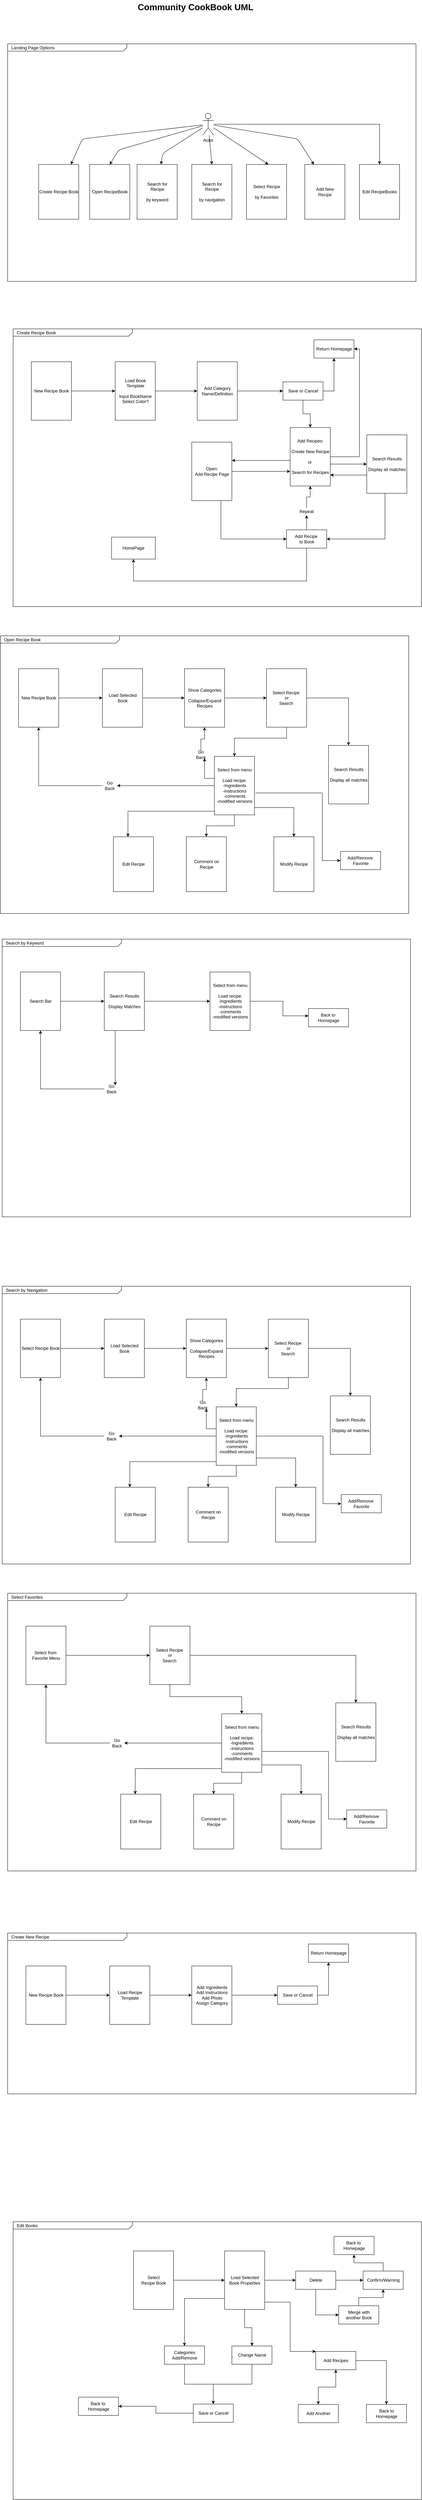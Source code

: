 <mxfile version="13.9.2" type="device"><diagram name="Page-1" id="929967ad-93f9-6ef4-fab6-5d389245f69c"><mxGraphModel dx="1829" dy="953" grid="1" gridSize="10" guides="1" tooltips="1" connect="1" arrows="1" fold="1" page="1" pageScale="1.5" pageWidth="827" pageHeight="1169" background="none" math="0" shadow="0"><root><mxCell id="0" style=";html=1;"/><mxCell id="1" style=";html=1;" parent="0"/><mxCell id="1672d66443f91eb5-1" value="&lt;p style=&quot;margin: 0px ; margin-top: 4px ; margin-left: 10px ; text-align: left&quot;&gt;Landing Page Options&lt;/p&gt;" style="html=1;strokeWidth=1;shape=mxgraph.sysml.package;html=1;overflow=fill;whiteSpace=wrap;fillColor=none;gradientColor=none;fontSize=12;align=center;labelX=327.64;" parent="1" vertex="1"><mxGeometry x="75" y="170" width="1120" height="650" as="geometry"/></mxCell><mxCell id="1672d66443f91eb5-23" value="Community CookBook UML" style="text;strokeColor=none;fillColor=none;html=1;fontSize=24;fontStyle=1;verticalAlign=middle;align=center;" parent="1" vertex="1"><mxGeometry x="120" y="50" width="940" height="40" as="geometry"/></mxCell><mxCell id="kFkR9YeR2Rt8q0HgCzHE-1" value="Create Recipe Book" style="html=1;" parent="1" vertex="1"><mxGeometry x="160" y="500" width="110" height="150" as="geometry"/></mxCell><mxCell id="kFkR9YeR2Rt8q0HgCzHE-46" style="edgeStyle=orthogonalEdgeStyle;rounded=0;orthogonalLoop=1;jettySize=auto;html=1;" parent="1" source="kFkR9YeR2Rt8q0HgCzHE-2" target="kFkR9YeR2Rt8q0HgCzHE-43" edge="1"><mxGeometry relative="1" as="geometry"/></mxCell><mxCell id="kFkR9YeR2Rt8q0HgCzHE-2" value="Actor" style="shape=umlActor;verticalLabelPosition=bottom;verticalAlign=top;html=1;" parent="1" vertex="1"><mxGeometry x="610" y="360" width="30" height="60" as="geometry"/></mxCell><mxCell id="kFkR9YeR2Rt8q0HgCzHE-3" value="Search for&lt;br&gt;Recipe&lt;br&gt;&lt;br&gt;by keyword" style="html=1;" parent="1" vertex="1"><mxGeometry x="430" y="500" width="110" height="150" as="geometry"/></mxCell><mxCell id="kFkR9YeR2Rt8q0HgCzHE-4" value="Search for&lt;br&gt;Recipe&lt;br&gt;&lt;br&gt;by navigation" style="html=1;" parent="1" vertex="1"><mxGeometry x="580" y="500" width="110" height="150" as="geometry"/></mxCell><mxCell id="kFkR9YeR2Rt8q0HgCzHE-5" value="Add New&lt;br&gt;Recipe" style="html=1;" parent="1" vertex="1"><mxGeometry x="890" y="500" width="110" height="150" as="geometry"/></mxCell><mxCell id="kFkR9YeR2Rt8q0HgCzHE-6" value="Select Recipe&lt;br&gt;&lt;br&gt;by Favorites" style="html=1;" parent="1" vertex="1"><mxGeometry x="730" y="500" width="110" height="150" as="geometry"/></mxCell><mxCell id="kFkR9YeR2Rt8q0HgCzHE-7" value="" style="endArrow=classic;html=1;" parent="1" source="kFkR9YeR2Rt8q0HgCzHE-2" target="kFkR9YeR2Rt8q0HgCzHE-1" edge="1"><mxGeometry width="50" height="50" relative="1" as="geometry"><mxPoint x="490" y="350" as="sourcePoint"/><mxPoint x="540" y="300" as="targetPoint"/><Array as="points"><mxPoint x="280" y="430"/></Array></mxGeometry></mxCell><mxCell id="kFkR9YeR2Rt8q0HgCzHE-9" value="" style="endArrow=classic;html=1;" parent="1" source="kFkR9YeR2Rt8q0HgCzHE-2" target="kFkR9YeR2Rt8q0HgCzHE-3" edge="1"><mxGeometry width="50" height="50" relative="1" as="geometry"><mxPoint x="767.5" y="380" as="sourcePoint"/><mxPoint x="482.5" y="490" as="targetPoint"/><Array as="points"><mxPoint x="500" y="470"/></Array></mxGeometry></mxCell><mxCell id="kFkR9YeR2Rt8q0HgCzHE-11" value="" style="endArrow=classic;html=1;entryX=0.5;entryY=0;entryDx=0;entryDy=0;" parent="1" source="kFkR9YeR2Rt8q0HgCzHE-2" target="kFkR9YeR2Rt8q0HgCzHE-4" edge="1"><mxGeometry width="50" height="50" relative="1" as="geometry"><mxPoint x="540" y="490" as="sourcePoint"/><mxPoint x="590" y="440" as="targetPoint"/></mxGeometry></mxCell><mxCell id="kFkR9YeR2Rt8q0HgCzHE-12" value="" style="endArrow=classic;html=1;entryX=0.227;entryY=0.001;entryDx=0;entryDy=0;entryPerimeter=0;" parent="1" source="kFkR9YeR2Rt8q0HgCzHE-2" target="kFkR9YeR2Rt8q0HgCzHE-5" edge="1"><mxGeometry width="50" height="50" relative="1" as="geometry"><mxPoint x="610" y="380" as="sourcePoint"/><mxPoint x="775" y="380" as="targetPoint"/><Array as="points"><mxPoint x="870" y="430"/></Array></mxGeometry></mxCell><mxCell id="kFkR9YeR2Rt8q0HgCzHE-13" value="" style="endArrow=classic;html=1;entryX=0.545;entryY=0;entryDx=0;entryDy=0;entryPerimeter=0;" parent="1" source="kFkR9YeR2Rt8q0HgCzHE-2" target="kFkR9YeR2Rt8q0HgCzHE-6" edge="1"><mxGeometry width="50" height="50" relative="1" as="geometry"><mxPoint x="540" y="490" as="sourcePoint"/><mxPoint x="590" y="440" as="targetPoint"/></mxGeometry></mxCell><mxCell id="kFkR9YeR2Rt8q0HgCzHE-14" value="&lt;p style=&quot;margin: 0px ; margin-top: 4px ; margin-left: 10px ; text-align: left&quot;&gt;Open Recipe Book&lt;/p&gt;" style="html=1;strokeWidth=1;shape=mxgraph.sysml.package;html=1;overflow=fill;whiteSpace=wrap;fillColor=none;gradientColor=none;fontSize=12;align=center;labelX=327.64;" parent="1" vertex="1"><mxGeometry x="55" y="1790" width="1120" height="760" as="geometry"/></mxCell><mxCell id="kFkR9YeR2Rt8q0HgCzHE-28" style="edgeStyle=orthogonalEdgeStyle;rounded=0;orthogonalLoop=1;jettySize=auto;html=1;" parent="1" source="kFkR9YeR2Rt8q0HgCzHE-19" target="kFkR9YeR2Rt8q0HgCzHE-24" edge="1"><mxGeometry relative="1" as="geometry"/></mxCell><mxCell id="kFkR9YeR2Rt8q0HgCzHE-19" value="New Recipe Book" style="html=1;" parent="1" vertex="1"><mxGeometry x="105" y="1880" width="110" height="160" as="geometry"/></mxCell><mxCell id="kFkR9YeR2Rt8q0HgCzHE-20" value="Open RecipeBook" style="html=1;" parent="1" vertex="1"><mxGeometry x="300" y="500" width="110" height="150" as="geometry"/></mxCell><mxCell id="kFkR9YeR2Rt8q0HgCzHE-21" value="" style="endArrow=classic;html=1;entryX=0.5;entryY=0;entryDx=0;entryDy=0;" parent="1" source="kFkR9YeR2Rt8q0HgCzHE-2" target="kFkR9YeR2Rt8q0HgCzHE-20" edge="1"><mxGeometry width="50" height="50" relative="1" as="geometry"><mxPoint x="840" y="570" as="sourcePoint"/><mxPoint x="890" y="520" as="targetPoint"/><Array as="points"><mxPoint x="380" y="460"/></Array></mxGeometry></mxCell><mxCell id="kFkR9YeR2Rt8q0HgCzHE-34" style="edgeStyle=orthogonalEdgeStyle;rounded=0;orthogonalLoop=1;jettySize=auto;html=1;" parent="1" source="kFkR9YeR2Rt8q0HgCzHE-22" target="kFkR9YeR2Rt8q0HgCzHE-26" edge="1"><mxGeometry relative="1" as="geometry"/></mxCell><mxCell id="kFkR9YeR2Rt8q0HgCzHE-35" style="edgeStyle=orthogonalEdgeStyle;rounded=0;orthogonalLoop=1;jettySize=auto;html=1;" parent="1" source="kFkR9YeR2Rt8q0HgCzHE-22" target="kFkR9YeR2Rt8q0HgCzHE-25" edge="1"><mxGeometry relative="1" as="geometry"><Array as="points"><mxPoint x="840" y="2070"/><mxPoint x="697" y="2070"/></Array></mxGeometry></mxCell><mxCell id="kFkR9YeR2Rt8q0HgCzHE-22" value="Select Recipe&amp;nbsp;&lt;br&gt;or&lt;br&gt;Search&amp;nbsp;" style="html=1;" parent="1" vertex="1"><mxGeometry x="785" y="1880" width="110" height="160" as="geometry"/></mxCell><mxCell id="kFkR9YeR2Rt8q0HgCzHE-30" style="edgeStyle=orthogonalEdgeStyle;rounded=0;orthogonalLoop=1;jettySize=auto;html=1;" parent="1" source="kFkR9YeR2Rt8q0HgCzHE-23" target="kFkR9YeR2Rt8q0HgCzHE-22" edge="1"><mxGeometry relative="1" as="geometry"/></mxCell><mxCell id="kFkR9YeR2Rt8q0HgCzHE-23" value="Show Categories&lt;br&gt;&lt;br&gt;Collapse/Expand&lt;br&gt;Recipes" style="html=1;" parent="1" vertex="1"><mxGeometry x="560" y="1880" width="110" height="160" as="geometry"/></mxCell><mxCell id="kFkR9YeR2Rt8q0HgCzHE-29" style="edgeStyle=orthogonalEdgeStyle;rounded=0;orthogonalLoop=1;jettySize=auto;html=1;" parent="1" source="kFkR9YeR2Rt8q0HgCzHE-24" target="kFkR9YeR2Rt8q0HgCzHE-23" edge="1"><mxGeometry relative="1" as="geometry"/></mxCell><mxCell id="kFkR9YeR2Rt8q0HgCzHE-24" value="Load Selected&lt;br&gt;Book" style="html=1;" parent="1" vertex="1"><mxGeometry x="335" y="1880" width="110" height="160" as="geometry"/></mxCell><mxCell id="kFkR9YeR2Rt8q0HgCzHE-36" style="edgeStyle=orthogonalEdgeStyle;rounded=0;orthogonalLoop=1;jettySize=auto;html=1;" parent="1" source="kFkR9YeR2Rt8q0HgCzHE-40" target="kFkR9YeR2Rt8q0HgCzHE-19" edge="1"><mxGeometry relative="1" as="geometry"/></mxCell><mxCell id="kFkR9YeR2Rt8q0HgCzHE-38" style="edgeStyle=orthogonalEdgeStyle;rounded=0;orthogonalLoop=1;jettySize=auto;html=1;" parent="1" source="kFkR9YeR2Rt8q0HgCzHE-39" target="kFkR9YeR2Rt8q0HgCzHE-23" edge="1"><mxGeometry relative="1" as="geometry"><Array as="points"/></mxGeometry></mxCell><mxCell id="kFkR9YeR2Rt8q0HgCzHE-49" style="edgeStyle=orthogonalEdgeStyle;rounded=0;orthogonalLoop=1;jettySize=auto;html=1;" parent="1" source="kFkR9YeR2Rt8q0HgCzHE-25" target="kFkR9YeR2Rt8q0HgCzHE-47" edge="1"><mxGeometry relative="1" as="geometry"><Array as="points"><mxPoint x="405" y="2270"/></Array></mxGeometry></mxCell><mxCell id="kFkR9YeR2Rt8q0HgCzHE-50" style="edgeStyle=orthogonalEdgeStyle;rounded=0;orthogonalLoop=1;jettySize=auto;html=1;" parent="1" source="kFkR9YeR2Rt8q0HgCzHE-25" target="kFkR9YeR2Rt8q0HgCzHE-48" edge="1"><mxGeometry relative="1" as="geometry"><Array as="points"><mxPoint x="860" y="2260"/></Array></mxGeometry></mxCell><mxCell id="kFkR9YeR2Rt8q0HgCzHE-52" style="edgeStyle=orthogonalEdgeStyle;rounded=0;orthogonalLoop=1;jettySize=auto;html=1;" parent="1" source="kFkR9YeR2Rt8q0HgCzHE-25" target="kFkR9YeR2Rt8q0HgCzHE-51" edge="1"><mxGeometry relative="1" as="geometry"/></mxCell><mxCell id="kFkR9YeR2Rt8q0HgCzHE-25" value="Select from menu&lt;br&gt;&lt;br&gt;Load recipe:&lt;br&gt;-Ingredients&lt;br&gt;-instructions&lt;br&gt;-comments&lt;br&gt;-modified versions" style="html=1;" parent="1" vertex="1"><mxGeometry x="642" y="2120" width="110" height="160" as="geometry"/></mxCell><mxCell id="kFkR9YeR2Rt8q0HgCzHE-26" value="Search Results&lt;br&gt;&lt;br&gt;Display all matches" style="html=1;" parent="1" vertex="1"><mxGeometry x="955" y="2090" width="110" height="160" as="geometry"/></mxCell><mxCell id="kFkR9YeR2Rt8q0HgCzHE-40" value="Go Back" style="text;html=1;strokeColor=none;fillColor=none;align=center;verticalAlign=middle;whiteSpace=wrap;rounded=0;" parent="1" vertex="1"><mxGeometry x="335" y="2190" width="40" height="20" as="geometry"/></mxCell><mxCell id="kFkR9YeR2Rt8q0HgCzHE-41" style="edgeStyle=orthogonalEdgeStyle;rounded=0;orthogonalLoop=1;jettySize=auto;html=1;" parent="1" source="kFkR9YeR2Rt8q0HgCzHE-25" target="kFkR9YeR2Rt8q0HgCzHE-40" edge="1"><mxGeometry relative="1" as="geometry"><mxPoint x="642" y="2200" as="sourcePoint"/><mxPoint x="160" y="2040" as="targetPoint"/></mxGeometry></mxCell><mxCell id="kFkR9YeR2Rt8q0HgCzHE-39" value="Go Back" style="text;html=1;strokeColor=none;fillColor=none;align=center;verticalAlign=middle;whiteSpace=wrap;rounded=0;" parent="1" vertex="1"><mxGeometry x="585" y="2105" width="40" height="20" as="geometry"/></mxCell><mxCell id="kFkR9YeR2Rt8q0HgCzHE-42" style="edgeStyle=orthogonalEdgeStyle;rounded=0;orthogonalLoop=1;jettySize=auto;html=1;" parent="1" source="kFkR9YeR2Rt8q0HgCzHE-25" target="kFkR9YeR2Rt8q0HgCzHE-39" edge="1"><mxGeometry relative="1" as="geometry"><mxPoint x="645" y="2178.846" as="sourcePoint"/><mxPoint x="615" y="2040" as="targetPoint"/><Array as="points"><mxPoint x="645" y="2180"/><mxPoint x="615" y="2180"/></Array></mxGeometry></mxCell><mxCell id="kFkR9YeR2Rt8q0HgCzHE-43" value="Edit RecipeBooks" style="html=1;" parent="1" vertex="1"><mxGeometry x="1040" y="500" width="110" height="150" as="geometry"/></mxCell><mxCell id="kFkR9YeR2Rt8q0HgCzHE-47" value="Edit Recipe" style="html=1;" parent="1" vertex="1"><mxGeometry x="365" y="2340" width="110" height="150" as="geometry"/></mxCell><mxCell id="kFkR9YeR2Rt8q0HgCzHE-48" value="Modify Recipe" style="html=1;" parent="1" vertex="1"><mxGeometry x="805" y="2340" width="110" height="150" as="geometry"/></mxCell><mxCell id="kFkR9YeR2Rt8q0HgCzHE-51" value="Comment on&lt;br&gt;Recipe" style="html=1;" parent="1" vertex="1"><mxGeometry x="565" y="2340" width="110" height="150" as="geometry"/></mxCell><mxCell id="kFkR9YeR2Rt8q0HgCzHE-65" value="&lt;p style=&quot;margin: 0px ; margin-top: 4px ; margin-left: 10px ; text-align: left&quot;&gt;Search by Keyword&lt;/p&gt;" style="html=1;strokeWidth=1;shape=mxgraph.sysml.package;html=1;overflow=fill;whiteSpace=wrap;fillColor=none;gradientColor=none;fontSize=12;align=center;labelX=327.64;" parent="1" vertex="1"><mxGeometry x="60" y="2620" width="1120" height="760" as="geometry"/></mxCell><mxCell id="kFkR9YeR2Rt8q0HgCzHE-66" style="edgeStyle=orthogonalEdgeStyle;rounded=0;orthogonalLoop=1;jettySize=auto;html=1;" parent="1" source="kFkR9YeR2Rt8q0HgCzHE-67" target="kFkR9YeR2Rt8q0HgCzHE-74" edge="1"><mxGeometry relative="1" as="geometry"/></mxCell><mxCell id="kFkR9YeR2Rt8q0HgCzHE-67" value="Search Bar" style="html=1;" parent="1" vertex="1"><mxGeometry x="110" y="2710" width="110" height="160" as="geometry"/></mxCell><mxCell id="kFkR9YeR2Rt8q0HgCzHE-73" style="edgeStyle=orthogonalEdgeStyle;rounded=0;orthogonalLoop=1;jettySize=auto;html=1;" parent="1" source="kFkR9YeR2Rt8q0HgCzHE-74" target="kFkR9YeR2Rt8q0HgCzHE-80" edge="1"><mxGeometry relative="1" as="geometry"><mxPoint x="565" y="2790" as="targetPoint"/></mxGeometry></mxCell><mxCell id="kFkR9YeR2Rt8q0HgCzHE-74" value="Search Results&lt;br&gt;&lt;br&gt;Display Matches" style="html=1;" parent="1" vertex="1"><mxGeometry x="340" y="2710" width="110" height="160" as="geometry"/></mxCell><mxCell id="kFkR9YeR2Rt8q0HgCzHE-75" style="edgeStyle=orthogonalEdgeStyle;rounded=0;orthogonalLoop=1;jettySize=auto;html=1;" parent="1" source="kFkR9YeR2Rt8q0HgCzHE-82" target="kFkR9YeR2Rt8q0HgCzHE-67" edge="1"><mxGeometry relative="1" as="geometry"/></mxCell><mxCell id="kFkR9YeR2Rt8q0HgCzHE-80" value="Select from menu&lt;br&gt;&lt;br&gt;Load recipe:&lt;br&gt;-Ingredients&lt;br&gt;-instructions&lt;br&gt;-comments&lt;br&gt;-modified versions" style="html=1;" parent="1" vertex="1"><mxGeometry x="630" y="2710" width="110" height="160" as="geometry"/></mxCell><mxCell id="kFkR9YeR2Rt8q0HgCzHE-82" value="Go Back" style="text;html=1;strokeColor=none;fillColor=none;align=center;verticalAlign=middle;whiteSpace=wrap;rounded=0;" parent="1" vertex="1"><mxGeometry x="340" y="3020" width="40" height="20" as="geometry"/></mxCell><mxCell id="kFkR9YeR2Rt8q0HgCzHE-83" style="edgeStyle=orthogonalEdgeStyle;rounded=0;orthogonalLoop=1;jettySize=auto;html=1;" parent="1" source="kFkR9YeR2Rt8q0HgCzHE-74" target="kFkR9YeR2Rt8q0HgCzHE-82" edge="1"><mxGeometry relative="1" as="geometry"><mxPoint x="647" y="3030" as="sourcePoint"/><mxPoint x="165" y="2870" as="targetPoint"/><Array as="points"><mxPoint x="370" y="2940"/><mxPoint x="370" y="2940"/></Array></mxGeometry></mxCell><mxCell id="kFkR9YeR2Rt8q0HgCzHE-85" style="edgeStyle=orthogonalEdgeStyle;rounded=0;orthogonalLoop=1;jettySize=auto;html=1;" parent="1" source="kFkR9YeR2Rt8q0HgCzHE-80" edge="1"><mxGeometry relative="1" as="geometry"><mxPoint x="650" y="3008.846" as="sourcePoint"/><mxPoint x="900" y="2830" as="targetPoint"/><Array as="points"><mxPoint x="830" y="2790"/><mxPoint x="830" y="2830"/></Array></mxGeometry></mxCell><mxCell id="kFkR9YeR2Rt8q0HgCzHE-89" value="&lt;p style=&quot;margin: 0px ; margin-top: 4px ; margin-left: 10px ; text-align: left&quot;&gt;Search by Navigation&lt;/p&gt;" style="html=1;strokeWidth=1;shape=mxgraph.sysml.package;html=1;overflow=fill;whiteSpace=wrap;fillColor=none;gradientColor=none;fontSize=12;align=center;labelX=327.64;" parent="1" vertex="1"><mxGeometry x="60" y="3570" width="1120" height="760" as="geometry"/></mxCell><mxCell id="kFkR9YeR2Rt8q0HgCzHE-90" style="edgeStyle=orthogonalEdgeStyle;rounded=0;orthogonalLoop=1;jettySize=auto;html=1;" parent="1" source="kFkR9YeR2Rt8q0HgCzHE-91" target="kFkR9YeR2Rt8q0HgCzHE-98" edge="1"><mxGeometry relative="1" as="geometry"/></mxCell><mxCell id="kFkR9YeR2Rt8q0HgCzHE-91" value="Select Recipe Book" style="html=1;" parent="1" vertex="1"><mxGeometry x="110" y="3660" width="110" height="160" as="geometry"/></mxCell><mxCell id="kFkR9YeR2Rt8q0HgCzHE-92" style="edgeStyle=orthogonalEdgeStyle;rounded=0;orthogonalLoop=1;jettySize=auto;html=1;" parent="1" source="kFkR9YeR2Rt8q0HgCzHE-94" target="kFkR9YeR2Rt8q0HgCzHE-105" edge="1"><mxGeometry relative="1" as="geometry"/></mxCell><mxCell id="kFkR9YeR2Rt8q0HgCzHE-93" style="edgeStyle=orthogonalEdgeStyle;rounded=0;orthogonalLoop=1;jettySize=auto;html=1;" parent="1" source="kFkR9YeR2Rt8q0HgCzHE-94" target="kFkR9YeR2Rt8q0HgCzHE-104" edge="1"><mxGeometry relative="1" as="geometry"><Array as="points"><mxPoint x="845" y="3850"/><mxPoint x="702" y="3850"/></Array></mxGeometry></mxCell><mxCell id="kFkR9YeR2Rt8q0HgCzHE-94" value="Select Recipe&amp;nbsp;&lt;br&gt;or&lt;br&gt;Search&amp;nbsp;" style="html=1;" parent="1" vertex="1"><mxGeometry x="790" y="3660" width="110" height="160" as="geometry"/></mxCell><mxCell id="kFkR9YeR2Rt8q0HgCzHE-95" style="edgeStyle=orthogonalEdgeStyle;rounded=0;orthogonalLoop=1;jettySize=auto;html=1;" parent="1" source="kFkR9YeR2Rt8q0HgCzHE-96" target="kFkR9YeR2Rt8q0HgCzHE-94" edge="1"><mxGeometry relative="1" as="geometry"/></mxCell><mxCell id="kFkR9YeR2Rt8q0HgCzHE-96" value="Show Categories&lt;br&gt;&lt;br&gt;Collapse/Expand&lt;br&gt;Recipes" style="html=1;" parent="1" vertex="1"><mxGeometry x="565" y="3660" width="110" height="160" as="geometry"/></mxCell><mxCell id="kFkR9YeR2Rt8q0HgCzHE-97" style="edgeStyle=orthogonalEdgeStyle;rounded=0;orthogonalLoop=1;jettySize=auto;html=1;" parent="1" source="kFkR9YeR2Rt8q0HgCzHE-98" target="kFkR9YeR2Rt8q0HgCzHE-96" edge="1"><mxGeometry relative="1" as="geometry"/></mxCell><mxCell id="kFkR9YeR2Rt8q0HgCzHE-98" value="Load Selected&lt;br&gt;Book" style="html=1;" parent="1" vertex="1"><mxGeometry x="340" y="3660" width="110" height="160" as="geometry"/></mxCell><mxCell id="kFkR9YeR2Rt8q0HgCzHE-99" style="edgeStyle=orthogonalEdgeStyle;rounded=0;orthogonalLoop=1;jettySize=auto;html=1;" parent="1" source="kFkR9YeR2Rt8q0HgCzHE-106" target="kFkR9YeR2Rt8q0HgCzHE-91" edge="1"><mxGeometry relative="1" as="geometry"/></mxCell><mxCell id="kFkR9YeR2Rt8q0HgCzHE-100" style="edgeStyle=orthogonalEdgeStyle;rounded=0;orthogonalLoop=1;jettySize=auto;html=1;" parent="1" source="kFkR9YeR2Rt8q0HgCzHE-108" target="kFkR9YeR2Rt8q0HgCzHE-96" edge="1"><mxGeometry relative="1" as="geometry"><Array as="points"/></mxGeometry></mxCell><mxCell id="kFkR9YeR2Rt8q0HgCzHE-101" style="edgeStyle=orthogonalEdgeStyle;rounded=0;orthogonalLoop=1;jettySize=auto;html=1;" parent="1" source="kFkR9YeR2Rt8q0HgCzHE-104" target="kFkR9YeR2Rt8q0HgCzHE-110" edge="1"><mxGeometry relative="1" as="geometry"><Array as="points"><mxPoint x="410" y="4050"/></Array></mxGeometry></mxCell><mxCell id="kFkR9YeR2Rt8q0HgCzHE-102" style="edgeStyle=orthogonalEdgeStyle;rounded=0;orthogonalLoop=1;jettySize=auto;html=1;" parent="1" source="kFkR9YeR2Rt8q0HgCzHE-104" target="kFkR9YeR2Rt8q0HgCzHE-111" edge="1"><mxGeometry relative="1" as="geometry"><Array as="points"><mxPoint x="865" y="4040"/></Array></mxGeometry></mxCell><mxCell id="kFkR9YeR2Rt8q0HgCzHE-103" style="edgeStyle=orthogonalEdgeStyle;rounded=0;orthogonalLoop=1;jettySize=auto;html=1;" parent="1" source="kFkR9YeR2Rt8q0HgCzHE-104" target="kFkR9YeR2Rt8q0HgCzHE-112" edge="1"><mxGeometry relative="1" as="geometry"/></mxCell><mxCell id="kFkR9YeR2Rt8q0HgCzHE-104" value="Select from menu&lt;br&gt;&lt;br&gt;Load recipe:&lt;br&gt;-Ingredients&lt;br&gt;-instructions&lt;br&gt;-comments&lt;br&gt;-modified versions" style="html=1;" parent="1" vertex="1"><mxGeometry x="647" y="3900" width="110" height="160" as="geometry"/></mxCell><mxCell id="kFkR9YeR2Rt8q0HgCzHE-105" value="Search Results&lt;br&gt;&lt;br&gt;Display all matches" style="html=1;" parent="1" vertex="1"><mxGeometry x="960" y="3870" width="110" height="160" as="geometry"/></mxCell><mxCell id="kFkR9YeR2Rt8q0HgCzHE-106" value="Go Back" style="text;html=1;strokeColor=none;fillColor=none;align=center;verticalAlign=middle;whiteSpace=wrap;rounded=0;" parent="1" vertex="1"><mxGeometry x="340" y="3970" width="40" height="20" as="geometry"/></mxCell><mxCell id="kFkR9YeR2Rt8q0HgCzHE-107" style="edgeStyle=orthogonalEdgeStyle;rounded=0;orthogonalLoop=1;jettySize=auto;html=1;" parent="1" source="kFkR9YeR2Rt8q0HgCzHE-104" target="kFkR9YeR2Rt8q0HgCzHE-106" edge="1"><mxGeometry relative="1" as="geometry"><mxPoint x="647" y="3980" as="sourcePoint"/><mxPoint x="165" y="3820" as="targetPoint"/></mxGeometry></mxCell><mxCell id="kFkR9YeR2Rt8q0HgCzHE-108" value="Go Back" style="text;html=1;strokeColor=none;fillColor=none;align=center;verticalAlign=middle;whiteSpace=wrap;rounded=0;" parent="1" vertex="1"><mxGeometry x="590" y="3885" width="40" height="20" as="geometry"/></mxCell><mxCell id="kFkR9YeR2Rt8q0HgCzHE-109" style="edgeStyle=orthogonalEdgeStyle;rounded=0;orthogonalLoop=1;jettySize=auto;html=1;" parent="1" source="kFkR9YeR2Rt8q0HgCzHE-104" target="kFkR9YeR2Rt8q0HgCzHE-108" edge="1"><mxGeometry relative="1" as="geometry"><mxPoint x="650" y="3958.846" as="sourcePoint"/><mxPoint x="620" y="3820" as="targetPoint"/><Array as="points"><mxPoint x="650" y="3960"/><mxPoint x="620" y="3960"/></Array></mxGeometry></mxCell><mxCell id="kFkR9YeR2Rt8q0HgCzHE-110" value="Edit Recipe" style="html=1;" parent="1" vertex="1"><mxGeometry x="370" y="4120" width="110" height="150" as="geometry"/></mxCell><mxCell id="kFkR9YeR2Rt8q0HgCzHE-111" value="Modify Recipe" style="html=1;" parent="1" vertex="1"><mxGeometry x="810" y="4120" width="110" height="150" as="geometry"/></mxCell><mxCell id="kFkR9YeR2Rt8q0HgCzHE-112" value="Comment on&lt;br&gt;Recipe" style="html=1;" parent="1" vertex="1"><mxGeometry x="570" y="4120" width="110" height="150" as="geometry"/></mxCell><mxCell id="kFkR9YeR2Rt8q0HgCzHE-113" value="&lt;p style=&quot;margin: 0px ; margin-top: 4px ; margin-left: 10px ; text-align: left&quot;&gt;Select Favorites&lt;/p&gt;" style="html=1;strokeWidth=1;shape=mxgraph.sysml.package;html=1;overflow=fill;whiteSpace=wrap;fillColor=none;gradientColor=none;fontSize=12;align=center;labelX=327.64;" parent="1" vertex="1"><mxGeometry x="75" y="4410" width="1120" height="760" as="geometry"/></mxCell><mxCell id="kFkR9YeR2Rt8q0HgCzHE-114" style="edgeStyle=orthogonalEdgeStyle;rounded=0;orthogonalLoop=1;jettySize=auto;html=1;" parent="1" source="kFkR9YeR2Rt8q0HgCzHE-115" target="kFkR9YeR2Rt8q0HgCzHE-118" edge="1"><mxGeometry relative="1" as="geometry"><mxPoint x="355" y="4580" as="targetPoint"/></mxGeometry></mxCell><mxCell id="kFkR9YeR2Rt8q0HgCzHE-115" value="Select from&amp;nbsp;&lt;br&gt;Favorite Menu" style="html=1;" parent="1" vertex="1"><mxGeometry x="125" y="4500" width="110" height="160" as="geometry"/></mxCell><mxCell id="kFkR9YeR2Rt8q0HgCzHE-116" style="edgeStyle=orthogonalEdgeStyle;rounded=0;orthogonalLoop=1;jettySize=auto;html=1;" parent="1" source="kFkR9YeR2Rt8q0HgCzHE-118" target="kFkR9YeR2Rt8q0HgCzHE-129" edge="1"><mxGeometry relative="1" as="geometry"/></mxCell><mxCell id="kFkR9YeR2Rt8q0HgCzHE-117" style="edgeStyle=orthogonalEdgeStyle;rounded=0;orthogonalLoop=1;jettySize=auto;html=1;" parent="1" source="kFkR9YeR2Rt8q0HgCzHE-118" target="kFkR9YeR2Rt8q0HgCzHE-128" edge="1"><mxGeometry relative="1" as="geometry"><Array as="points"><mxPoint x="520" y="4693"/><mxPoint x="717" y="4693"/></Array></mxGeometry></mxCell><mxCell id="kFkR9YeR2Rt8q0HgCzHE-118" value="Select Recipe&amp;nbsp;&lt;br&gt;or&lt;br&gt;Search&amp;nbsp;" style="html=1;" parent="1" vertex="1"><mxGeometry x="465" y="4500" width="110" height="160" as="geometry"/></mxCell><mxCell id="kFkR9YeR2Rt8q0HgCzHE-123" style="edgeStyle=orthogonalEdgeStyle;rounded=0;orthogonalLoop=1;jettySize=auto;html=1;" parent="1" source="kFkR9YeR2Rt8q0HgCzHE-130" target="kFkR9YeR2Rt8q0HgCzHE-115" edge="1"><mxGeometry relative="1" as="geometry"/></mxCell><mxCell id="kFkR9YeR2Rt8q0HgCzHE-125" style="edgeStyle=orthogonalEdgeStyle;rounded=0;orthogonalLoop=1;jettySize=auto;html=1;" parent="1" source="kFkR9YeR2Rt8q0HgCzHE-128" target="kFkR9YeR2Rt8q0HgCzHE-134" edge="1"><mxGeometry relative="1" as="geometry"><Array as="points"><mxPoint x="425" y="4890"/></Array></mxGeometry></mxCell><mxCell id="kFkR9YeR2Rt8q0HgCzHE-126" style="edgeStyle=orthogonalEdgeStyle;rounded=0;orthogonalLoop=1;jettySize=auto;html=1;" parent="1" source="kFkR9YeR2Rt8q0HgCzHE-128" target="kFkR9YeR2Rt8q0HgCzHE-135" edge="1"><mxGeometry relative="1" as="geometry"><Array as="points"><mxPoint x="880" y="4880"/></Array></mxGeometry></mxCell><mxCell id="kFkR9YeR2Rt8q0HgCzHE-127" style="edgeStyle=orthogonalEdgeStyle;rounded=0;orthogonalLoop=1;jettySize=auto;html=1;" parent="1" source="kFkR9YeR2Rt8q0HgCzHE-128" target="kFkR9YeR2Rt8q0HgCzHE-136" edge="1"><mxGeometry relative="1" as="geometry"/></mxCell><mxCell id="kFkR9YeR2Rt8q0HgCzHE-233" style="edgeStyle=orthogonalEdgeStyle;rounded=0;orthogonalLoop=1;jettySize=auto;html=1;" parent="1" source="kFkR9YeR2Rt8q0HgCzHE-128" target="kFkR9YeR2Rt8q0HgCzHE-232" edge="1"><mxGeometry relative="1" as="geometry"><Array as="points"><mxPoint x="955" y="4843"/><mxPoint x="955" y="5028"/></Array></mxGeometry></mxCell><mxCell id="kFkR9YeR2Rt8q0HgCzHE-128" value="Select from menu&lt;br&gt;&lt;br&gt;Load recipe:&lt;br&gt;-Ingredients&lt;br&gt;-instructions&lt;br&gt;-comments&lt;br&gt;-modified versions" style="html=1;" parent="1" vertex="1"><mxGeometry x="662" y="4740" width="110" height="160" as="geometry"/></mxCell><mxCell id="kFkR9YeR2Rt8q0HgCzHE-129" value="Search Results&lt;br&gt;&lt;br&gt;Display all matches" style="html=1;" parent="1" vertex="1"><mxGeometry x="975" y="4710" width="110" height="160" as="geometry"/></mxCell><mxCell id="kFkR9YeR2Rt8q0HgCzHE-130" value="Go Back" style="text;html=1;strokeColor=none;fillColor=none;align=center;verticalAlign=middle;whiteSpace=wrap;rounded=0;" parent="1" vertex="1"><mxGeometry x="355" y="4810" width="40" height="20" as="geometry"/></mxCell><mxCell id="kFkR9YeR2Rt8q0HgCzHE-131" style="edgeStyle=orthogonalEdgeStyle;rounded=0;orthogonalLoop=1;jettySize=auto;html=1;exitX=0;exitY=0.5;exitDx=0;exitDy=0;" parent="1" source="kFkR9YeR2Rt8q0HgCzHE-128" target="kFkR9YeR2Rt8q0HgCzHE-130" edge="1"><mxGeometry relative="1" as="geometry"><mxPoint x="662" y="4820" as="sourcePoint"/><mxPoint x="180" y="4660" as="targetPoint"/><Array as="points"/></mxGeometry></mxCell><mxCell id="kFkR9YeR2Rt8q0HgCzHE-134" value="Edit Recipe" style="html=1;" parent="1" vertex="1"><mxGeometry x="385" y="4960" width="110" height="150" as="geometry"/></mxCell><mxCell id="kFkR9YeR2Rt8q0HgCzHE-135" value="Modify Recipe" style="html=1;" parent="1" vertex="1"><mxGeometry x="825" y="4960" width="110" height="150" as="geometry"/></mxCell><mxCell id="kFkR9YeR2Rt8q0HgCzHE-136" value="Comment on&lt;br&gt;Recipe" style="html=1;" parent="1" vertex="1"><mxGeometry x="585" y="4960" width="110" height="150" as="geometry"/></mxCell><mxCell id="kFkR9YeR2Rt8q0HgCzHE-137" value="&lt;p style=&quot;margin: 0px ; margin-top: 4px ; margin-left: 10px ; text-align: left&quot;&gt;Create Recipe Book&lt;/p&gt;" style="html=1;strokeWidth=1;shape=mxgraph.sysml.package;html=1;overflow=fill;whiteSpace=wrap;fillColor=none;gradientColor=none;fontSize=12;align=center;labelX=327.64;" parent="1" vertex="1"><mxGeometry x="90" y="950" width="1120" height="760" as="geometry"/></mxCell><mxCell id="kFkR9YeR2Rt8q0HgCzHE-138" style="edgeStyle=orthogonalEdgeStyle;rounded=0;orthogonalLoop=1;jettySize=auto;html=1;" parent="1" source="kFkR9YeR2Rt8q0HgCzHE-139" target="kFkR9YeR2Rt8q0HgCzHE-146" edge="1"><mxGeometry relative="1" as="geometry"/></mxCell><mxCell id="kFkR9YeR2Rt8q0HgCzHE-139" value="New Recipe Book" style="html=1;" parent="1" vertex="1"><mxGeometry x="140" y="1040" width="110" height="160" as="geometry"/></mxCell><mxCell id="kFkR9YeR2Rt8q0HgCzHE-140" style="edgeStyle=orthogonalEdgeStyle;rounded=0;orthogonalLoop=1;jettySize=auto;html=1;" parent="1" source="kFkR9YeR2Rt8q0HgCzHE-142" target="kFkR9YeR2Rt8q0HgCzHE-153" edge="1"><mxGeometry relative="1" as="geometry"><Array as="points"><mxPoint x="980" y="1320"/><mxPoint x="980" y="1320"/></Array></mxGeometry></mxCell><mxCell id="kFkR9YeR2Rt8q0HgCzHE-141" style="edgeStyle=orthogonalEdgeStyle;rounded=0;orthogonalLoop=1;jettySize=auto;html=1;" parent="1" source="kFkR9YeR2Rt8q0HgCzHE-142" target="kFkR9YeR2Rt8q0HgCzHE-152" edge="1"><mxGeometry relative="1" as="geometry"><Array as="points"><mxPoint x="830" y="1310"/><mxPoint x="830" y="1310"/></Array></mxGeometry></mxCell><mxCell id="kFkR9YeR2Rt8q0HgCzHE-177" style="edgeStyle=orthogonalEdgeStyle;rounded=0;orthogonalLoop=1;jettySize=auto;html=1;" parent="1" source="kFkR9YeR2Rt8q0HgCzHE-142" target="kFkR9YeR2Rt8q0HgCzHE-172" edge="1"><mxGeometry relative="1" as="geometry"><Array as="points"><mxPoint x="1040" y="1300"/><mxPoint x="1040" y="1005"/></Array></mxGeometry></mxCell><mxCell id="kFkR9YeR2Rt8q0HgCzHE-142" value="Add Recipes:&lt;br&gt;&lt;br&gt;Create New Recipe&lt;br&gt;&lt;br&gt;or&amp;nbsp;&lt;br&gt;&lt;br&gt;Search for Recipes" style="html=1;" parent="1" vertex="1"><mxGeometry x="850" y="1220" width="110" height="160" as="geometry"/></mxCell><mxCell id="kFkR9YeR2Rt8q0HgCzHE-143" style="edgeStyle=orthogonalEdgeStyle;rounded=0;orthogonalLoop=1;jettySize=auto;html=1;" parent="1" source="kFkR9YeR2Rt8q0HgCzHE-174" target="kFkR9YeR2Rt8q0HgCzHE-142" edge="1"><mxGeometry relative="1" as="geometry"><mxPoint x="837" y="1120" as="sourcePoint"/></mxGeometry></mxCell><mxCell id="kFkR9YeR2Rt8q0HgCzHE-144" value="Add Category&lt;br&gt;Name/Definition" style="html=1;" parent="1" vertex="1"><mxGeometry x="595" y="1040" width="110" height="160" as="geometry"/></mxCell><mxCell id="kFkR9YeR2Rt8q0HgCzHE-145" style="edgeStyle=orthogonalEdgeStyle;rounded=0;orthogonalLoop=1;jettySize=auto;html=1;" parent="1" source="kFkR9YeR2Rt8q0HgCzHE-146" target="kFkR9YeR2Rt8q0HgCzHE-144" edge="1"><mxGeometry relative="1" as="geometry"/></mxCell><mxCell id="kFkR9YeR2Rt8q0HgCzHE-146" value="Load Book&lt;br&gt;Template&lt;br&gt;&lt;br&gt;Input BookName&lt;br&gt;Select Color?" style="html=1;" parent="1" vertex="1"><mxGeometry x="370" y="1040" width="110" height="160" as="geometry"/></mxCell><mxCell id="kFkR9YeR2Rt8q0HgCzHE-164" style="edgeStyle=orthogonalEdgeStyle;rounded=0;orthogonalLoop=1;jettySize=auto;html=1;" parent="1" source="kFkR9YeR2Rt8q0HgCzHE-152" target="kFkR9YeR2Rt8q0HgCzHE-161" edge="1"><mxGeometry relative="1" as="geometry"><Array as="points"><mxPoint x="660" y="1525"/></Array></mxGeometry></mxCell><mxCell id="kFkR9YeR2Rt8q0HgCzHE-179" style="edgeStyle=orthogonalEdgeStyle;rounded=0;orthogonalLoop=1;jettySize=auto;html=1;entryX=0;entryY=0.75;entryDx=0;entryDy=0;" parent="1" source="kFkR9YeR2Rt8q0HgCzHE-152" target="kFkR9YeR2Rt8q0HgCzHE-142" edge="1"><mxGeometry relative="1" as="geometry"/></mxCell><mxCell id="kFkR9YeR2Rt8q0HgCzHE-152" value="Open:&lt;br&gt;Add Recipe Page" style="html=1;" parent="1" vertex="1"><mxGeometry x="580" y="1260" width="110" height="160" as="geometry"/></mxCell><mxCell id="kFkR9YeR2Rt8q0HgCzHE-165" style="edgeStyle=orthogonalEdgeStyle;rounded=0;orthogonalLoop=1;jettySize=auto;html=1;" parent="1" source="kFkR9YeR2Rt8q0HgCzHE-153" target="kFkR9YeR2Rt8q0HgCzHE-161" edge="1"><mxGeometry relative="1" as="geometry"><Array as="points"><mxPoint x="1110" y="1525"/></Array></mxGeometry></mxCell><mxCell id="kFkR9YeR2Rt8q0HgCzHE-180" style="edgeStyle=orthogonalEdgeStyle;rounded=0;orthogonalLoop=1;jettySize=auto;html=1;" parent="1" source="kFkR9YeR2Rt8q0HgCzHE-153" target="kFkR9YeR2Rt8q0HgCzHE-142" edge="1"><mxGeometry relative="1" as="geometry"><Array as="points"><mxPoint x="1030" y="1350"/><mxPoint x="1030" y="1350"/></Array></mxGeometry></mxCell><mxCell id="kFkR9YeR2Rt8q0HgCzHE-153" value="Search Results&lt;br&gt;&lt;br&gt;Display all matches" style="html=1;" parent="1" vertex="1"><mxGeometry x="1060" y="1240" width="110" height="160" as="geometry"/></mxCell><mxCell id="kFkR9YeR2Rt8q0HgCzHE-166" style="edgeStyle=orthogonalEdgeStyle;rounded=0;orthogonalLoop=1;jettySize=auto;html=1;" parent="1" source="kFkR9YeR2Rt8q0HgCzHE-167" target="kFkR9YeR2Rt8q0HgCzHE-142" edge="1"><mxGeometry relative="1" as="geometry"/></mxCell><mxCell id="kFkR9YeR2Rt8q0HgCzHE-183" style="edgeStyle=orthogonalEdgeStyle;rounded=0;orthogonalLoop=1;jettySize=auto;html=1;" parent="1" source="kFkR9YeR2Rt8q0HgCzHE-161" target="kFkR9YeR2Rt8q0HgCzHE-182" edge="1"><mxGeometry relative="1" as="geometry"><Array as="points"><mxPoint x="895" y="1640"/><mxPoint x="420" y="1640"/></Array></mxGeometry></mxCell><mxCell id="kFkR9YeR2Rt8q0HgCzHE-161" value="Add Recipe&amp;nbsp;&lt;br&gt;to Book" style="html=1;" parent="1" vertex="1"><mxGeometry x="840" y="1500" width="110" height="50" as="geometry"/></mxCell><mxCell id="kFkR9YeR2Rt8q0HgCzHE-162" style="edgeStyle=orthogonalEdgeStyle;rounded=0;orthogonalLoop=1;jettySize=auto;html=1;" parent="1" source="kFkR9YeR2Rt8q0HgCzHE-144" target="kFkR9YeR2Rt8q0HgCzHE-174" edge="1"><mxGeometry relative="1" as="geometry"><mxPoint x="705" y="1120" as="sourcePoint"/><mxPoint x="797" y="1120" as="targetPoint"/></mxGeometry></mxCell><mxCell id="kFkR9YeR2Rt8q0HgCzHE-167" value="Repeat" style="text;html=1;strokeColor=none;fillColor=none;align=center;verticalAlign=middle;whiteSpace=wrap;rounded=0;" parent="1" vertex="1"><mxGeometry x="875" y="1440" width="40" height="20" as="geometry"/></mxCell><mxCell id="kFkR9YeR2Rt8q0HgCzHE-168" style="edgeStyle=orthogonalEdgeStyle;rounded=0;orthogonalLoop=1;jettySize=auto;html=1;" parent="1" source="kFkR9YeR2Rt8q0HgCzHE-161" target="kFkR9YeR2Rt8q0HgCzHE-167" edge="1"><mxGeometry relative="1" as="geometry"><mxPoint x="895" y="1500" as="sourcePoint"/><mxPoint x="905" y="1380" as="targetPoint"/></mxGeometry></mxCell><mxCell id="kFkR9YeR2Rt8q0HgCzHE-172" value="Return Homepage" style="html=1;" parent="1" vertex="1"><mxGeometry x="915" y="980" width="110" height="50" as="geometry"/></mxCell><mxCell id="kFkR9YeR2Rt8q0HgCzHE-176" style="edgeStyle=orthogonalEdgeStyle;rounded=0;orthogonalLoop=1;jettySize=auto;html=1;" parent="1" source="kFkR9YeR2Rt8q0HgCzHE-174" target="kFkR9YeR2Rt8q0HgCzHE-172" edge="1"><mxGeometry relative="1" as="geometry"><Array as="points"><mxPoint x="970" y="1120"/></Array></mxGeometry></mxCell><mxCell id="kFkR9YeR2Rt8q0HgCzHE-174" value="Save or Cancel" style="html=1;" parent="1" vertex="1"><mxGeometry x="830" y="1095" width="110" height="50" as="geometry"/></mxCell><mxCell id="kFkR9YeR2Rt8q0HgCzHE-182" value="HomePage" style="rounded=0;whiteSpace=wrap;html=1;" parent="1" vertex="1"><mxGeometry x="360" y="1520" width="120" height="60" as="geometry"/></mxCell><mxCell id="kFkR9YeR2Rt8q0HgCzHE-208" value="&lt;p style=&quot;margin: 0px ; margin-top: 4px ; margin-left: 10px ; text-align: left&quot;&gt;Edit Books&lt;/p&gt;" style="html=1;strokeWidth=1;shape=mxgraph.sysml.package;html=1;overflow=fill;whiteSpace=wrap;fillColor=none;gradientColor=none;fontSize=12;align=center;labelX=327.64;" parent="1" vertex="1"><mxGeometry x="90" y="6130" width="1120" height="760" as="geometry"/></mxCell><mxCell id="kFkR9YeR2Rt8q0HgCzHE-209" style="edgeStyle=orthogonalEdgeStyle;rounded=0;orthogonalLoop=1;jettySize=auto;html=1;" parent="1" source="kFkR9YeR2Rt8q0HgCzHE-210" target="kFkR9YeR2Rt8q0HgCzHE-217" edge="1"><mxGeometry relative="1" as="geometry"/></mxCell><mxCell id="kFkR9YeR2Rt8q0HgCzHE-210" value="Select&lt;br&gt;Recipe Book" style="html=1;" parent="1" vertex="1"><mxGeometry x="420" y="6210" width="110" height="160" as="geometry"/></mxCell><mxCell id="kFkR9YeR2Rt8q0HgCzHE-244" style="edgeStyle=orthogonalEdgeStyle;rounded=0;orthogonalLoop=1;jettySize=auto;html=1;" parent="1" source="kFkR9YeR2Rt8q0HgCzHE-217" target="kFkR9YeR2Rt8q0HgCzHE-243" edge="1"><mxGeometry relative="1" as="geometry"/></mxCell><mxCell id="kFkR9YeR2Rt8q0HgCzHE-252" style="edgeStyle=orthogonalEdgeStyle;rounded=0;orthogonalLoop=1;jettySize=auto;html=1;" parent="1" source="kFkR9YeR2Rt8q0HgCzHE-217" target="kFkR9YeR2Rt8q0HgCzHE-241" edge="1"><mxGeometry relative="1" as="geometry"><Array as="points"><mxPoint x="560" y="6340"/></Array></mxGeometry></mxCell><mxCell id="kFkR9YeR2Rt8q0HgCzHE-253" style="edgeStyle=orthogonalEdgeStyle;rounded=0;orthogonalLoop=1;jettySize=auto;html=1;" parent="1" source="kFkR9YeR2Rt8q0HgCzHE-217" target="kFkR9YeR2Rt8q0HgCzHE-239" edge="1"><mxGeometry relative="1" as="geometry"/></mxCell><mxCell id="kFkR9YeR2Rt8q0HgCzHE-254" style="edgeStyle=orthogonalEdgeStyle;rounded=0;orthogonalLoop=1;jettySize=auto;html=1;" parent="1" source="kFkR9YeR2Rt8q0HgCzHE-217" target="kFkR9YeR2Rt8q0HgCzHE-240" edge="1"><mxGeometry relative="1" as="geometry"><Array as="points"><mxPoint x="850" y="6350"/><mxPoint x="850" y="6485"/></Array></mxGeometry></mxCell><mxCell id="kFkR9YeR2Rt8q0HgCzHE-217" value="Load Selected&lt;br&gt;Book Properties" style="html=1;" parent="1" vertex="1"><mxGeometry x="670" y="6210" width="110" height="160" as="geometry"/></mxCell><mxCell id="kFkR9YeR2Rt8q0HgCzHE-232" value="Add/Remove&amp;nbsp;&lt;br&gt;Favorite" style="html=1;" parent="1" vertex="1"><mxGeometry x="1005" y="5003" width="110" height="50" as="geometry"/></mxCell><mxCell id="kFkR9YeR2Rt8q0HgCzHE-235" style="edgeStyle=orthogonalEdgeStyle;rounded=0;orthogonalLoop=1;jettySize=auto;html=1;" parent="1" target="kFkR9YeR2Rt8q0HgCzHE-236" edge="1"><mxGeometry relative="1" as="geometry"><mxPoint x="757" y="3980" as="sourcePoint"/><Array as="points"><mxPoint x="940" y="3980"/><mxPoint x="940" y="4165"/></Array></mxGeometry></mxCell><mxCell id="kFkR9YeR2Rt8q0HgCzHE-236" value="Add/Remove&amp;nbsp;&lt;br&gt;Favorite" style="html=1;" parent="1" vertex="1"><mxGeometry x="990" y="4140" width="110" height="50" as="geometry"/></mxCell><mxCell id="kFkR9YeR2Rt8q0HgCzHE-237" style="edgeStyle=orthogonalEdgeStyle;rounded=0;orthogonalLoop=1;jettySize=auto;html=1;" parent="1" target="kFkR9YeR2Rt8q0HgCzHE-238" edge="1"><mxGeometry relative="1" as="geometry"><mxPoint x="755" y="2220" as="sourcePoint"/><Array as="points"><mxPoint x="938" y="2220"/><mxPoint x="938" y="2405"/></Array></mxGeometry></mxCell><mxCell id="kFkR9YeR2Rt8q0HgCzHE-238" value="Add/Remove&amp;nbsp;&lt;br&gt;Favorite" style="html=1;" parent="1" vertex="1"><mxGeometry x="988" y="2380" width="110" height="50" as="geometry"/></mxCell><mxCell id="kFkR9YeR2Rt8q0HgCzHE-261" style="edgeStyle=orthogonalEdgeStyle;rounded=0;orthogonalLoop=1;jettySize=auto;html=1;" parent="1" source="kFkR9YeR2Rt8q0HgCzHE-239" target="kFkR9YeR2Rt8q0HgCzHE-260" edge="1"><mxGeometry relative="1" as="geometry"/></mxCell><mxCell id="kFkR9YeR2Rt8q0HgCzHE-239" value="Change Name" style="html=1;" parent="1" vertex="1"><mxGeometry x="690" y="6470" width="110" height="50" as="geometry"/></mxCell><mxCell id="kFkR9YeR2Rt8q0HgCzHE-257" style="edgeStyle=orthogonalEdgeStyle;rounded=0;orthogonalLoop=1;jettySize=auto;html=1;" parent="1" source="kFkR9YeR2Rt8q0HgCzHE-240" target="kFkR9YeR2Rt8q0HgCzHE-255" edge="1"><mxGeometry relative="1" as="geometry"/></mxCell><mxCell id="kFkR9YeR2Rt8q0HgCzHE-259" style="edgeStyle=orthogonalEdgeStyle;rounded=0;orthogonalLoop=1;jettySize=auto;html=1;" parent="1" source="kFkR9YeR2Rt8q0HgCzHE-240" target="kFkR9YeR2Rt8q0HgCzHE-256" edge="1"><mxGeometry relative="1" as="geometry"/></mxCell><mxCell id="kFkR9YeR2Rt8q0HgCzHE-240" value="Add Recipes" style="html=1;" parent="1" vertex="1"><mxGeometry x="920" y="6485" width="110" height="50" as="geometry"/></mxCell><mxCell id="kFkR9YeR2Rt8q0HgCzHE-262" style="edgeStyle=orthogonalEdgeStyle;rounded=0;orthogonalLoop=1;jettySize=auto;html=1;" parent="1" source="kFkR9YeR2Rt8q0HgCzHE-241" target="kFkR9YeR2Rt8q0HgCzHE-260" edge="1"><mxGeometry relative="1" as="geometry"/></mxCell><mxCell id="kFkR9YeR2Rt8q0HgCzHE-241" value="Categories&lt;br&gt;Add/Remove" style="html=1;" parent="1" vertex="1"><mxGeometry x="505" y="6470" width="110" height="50" as="geometry"/></mxCell><mxCell id="kFkR9YeR2Rt8q0HgCzHE-246" style="edgeStyle=orthogonalEdgeStyle;rounded=0;orthogonalLoop=1;jettySize=auto;html=1;entryX=0;entryY=0.5;entryDx=0;entryDy=0;" parent="1" source="kFkR9YeR2Rt8q0HgCzHE-243" target="kFkR9YeR2Rt8q0HgCzHE-245" edge="1"><mxGeometry relative="1" as="geometry"/></mxCell><mxCell id="kFkR9YeR2Rt8q0HgCzHE-248" style="edgeStyle=orthogonalEdgeStyle;rounded=0;orthogonalLoop=1;jettySize=auto;html=1;" parent="1" source="kFkR9YeR2Rt8q0HgCzHE-243" target="kFkR9YeR2Rt8q0HgCzHE-247" edge="1"><mxGeometry relative="1" as="geometry"><Array as="points"><mxPoint x="920" y="6385"/></Array></mxGeometry></mxCell><mxCell id="kFkR9YeR2Rt8q0HgCzHE-243" value="Delete" style="html=1;" parent="1" vertex="1"><mxGeometry x="865" y="6265" width="110" height="50" as="geometry"/></mxCell><mxCell id="kFkR9YeR2Rt8q0HgCzHE-251" value="" style="edgeStyle=orthogonalEdgeStyle;rounded=0;orthogonalLoop=1;jettySize=auto;html=1;" parent="1" source="kFkR9YeR2Rt8q0HgCzHE-245" target="kFkR9YeR2Rt8q0HgCzHE-250" edge="1"><mxGeometry relative="1" as="geometry"/></mxCell><mxCell id="kFkR9YeR2Rt8q0HgCzHE-245" value="Confirm/Warning" style="html=1;" parent="1" vertex="1"><mxGeometry x="1050" y="6265" width="110" height="50" as="geometry"/></mxCell><mxCell id="kFkR9YeR2Rt8q0HgCzHE-249" style="edgeStyle=orthogonalEdgeStyle;rounded=0;orthogonalLoop=1;jettySize=auto;html=1;" parent="1" source="kFkR9YeR2Rt8q0HgCzHE-247" target="kFkR9YeR2Rt8q0HgCzHE-245" edge="1"><mxGeometry relative="1" as="geometry"/></mxCell><mxCell id="kFkR9YeR2Rt8q0HgCzHE-247" value="Merge with&lt;br&gt;another Book" style="html=1;" parent="1" vertex="1"><mxGeometry x="983" y="6360" width="110" height="50" as="geometry"/></mxCell><mxCell id="kFkR9YeR2Rt8q0HgCzHE-250" value="Back to&amp;nbsp;&lt;br&gt;Homepage" style="html=1;" parent="1" vertex="1"><mxGeometry x="970" y="6170" width="110" height="50" as="geometry"/></mxCell><mxCell id="kFkR9YeR2Rt8q0HgCzHE-258" style="edgeStyle=orthogonalEdgeStyle;rounded=0;orthogonalLoop=1;jettySize=auto;html=1;" parent="1" source="kFkR9YeR2Rt8q0HgCzHE-255" target="kFkR9YeR2Rt8q0HgCzHE-240" edge="1"><mxGeometry relative="1" as="geometry"/></mxCell><mxCell id="kFkR9YeR2Rt8q0HgCzHE-255" value="Add Another" style="html=1;" parent="1" vertex="1"><mxGeometry x="872" y="6630" width="110" height="50" as="geometry"/></mxCell><mxCell id="kFkR9YeR2Rt8q0HgCzHE-256" value="Back to&lt;br&gt;Homepage" style="html=1;" parent="1" vertex="1"><mxGeometry x="1059" y="6630" width="110" height="50" as="geometry"/></mxCell><mxCell id="kFkR9YeR2Rt8q0HgCzHE-264" style="edgeStyle=orthogonalEdgeStyle;rounded=0;orthogonalLoop=1;jettySize=auto;html=1;" parent="1" source="kFkR9YeR2Rt8q0HgCzHE-260" target="kFkR9YeR2Rt8q0HgCzHE-263" edge="1"><mxGeometry relative="1" as="geometry"/></mxCell><mxCell id="kFkR9YeR2Rt8q0HgCzHE-260" value="Save or Cancel" style="html=1;" parent="1" vertex="1"><mxGeometry x="584" y="6629" width="110" height="50" as="geometry"/></mxCell><mxCell id="kFkR9YeR2Rt8q0HgCzHE-263" value="Back to&amp;nbsp;&lt;br&gt;Homepage" style="html=1;" parent="1" vertex="1"><mxGeometry x="269" y="6610" width="110" height="50" as="geometry"/></mxCell><mxCell id="kFkR9YeR2Rt8q0HgCzHE-265" value="Back to&amp;nbsp;&lt;br&gt;Homepage" style="html=1;" parent="1" vertex="1"><mxGeometry x="900" y="2810" width="110" height="50" as="geometry"/></mxCell><mxCell id="YUN9RzlNMZ9nWWCLG5mX-28" value="&lt;p style=&quot;margin: 0px ; margin-top: 4px ; margin-left: 10px ; text-align: left&quot;&gt;Create New Recipe&lt;/p&gt;" style="html=1;strokeWidth=1;shape=mxgraph.sysml.package;html=1;overflow=fill;whiteSpace=wrap;fillColor=none;gradientColor=none;fontSize=12;align=center;labelX=327.64;" vertex="1" parent="1"><mxGeometry x="75" y="5340" width="1120" height="440" as="geometry"/></mxCell><mxCell id="YUN9RzlNMZ9nWWCLG5mX-29" style="edgeStyle=orthogonalEdgeStyle;rounded=0;orthogonalLoop=1;jettySize=auto;html=1;" edge="1" parent="1" source="YUN9RzlNMZ9nWWCLG5mX-30" target="YUN9RzlNMZ9nWWCLG5mX-38"><mxGeometry relative="1" as="geometry"/></mxCell><mxCell id="YUN9RzlNMZ9nWWCLG5mX-30" value="New Recipe Book" style="html=1;" vertex="1" parent="1"><mxGeometry x="125" y="5430" width="110" height="160" as="geometry"/></mxCell><mxCell id="YUN9RzlNMZ9nWWCLG5mX-36" value="Add Ingredients&lt;br&gt;Add Instructions&lt;br&gt;Add Photo&lt;br&gt;Assign Category" style="html=1;" vertex="1" parent="1"><mxGeometry x="580" y="5430" width="110" height="160" as="geometry"/></mxCell><mxCell id="YUN9RzlNMZ9nWWCLG5mX-37" style="edgeStyle=orthogonalEdgeStyle;rounded=0;orthogonalLoop=1;jettySize=auto;html=1;" edge="1" parent="1" source="YUN9RzlNMZ9nWWCLG5mX-38" target="YUN9RzlNMZ9nWWCLG5mX-36"><mxGeometry relative="1" as="geometry"/></mxCell><mxCell id="YUN9RzlNMZ9nWWCLG5mX-38" value="Load Recipe&lt;br&gt;Template" style="html=1;" vertex="1" parent="1"><mxGeometry x="355" y="5430" width="110" height="160" as="geometry"/></mxCell><mxCell id="YUN9RzlNMZ9nWWCLG5mX-48" style="edgeStyle=orthogonalEdgeStyle;rounded=0;orthogonalLoop=1;jettySize=auto;html=1;" edge="1" parent="1" source="YUN9RzlNMZ9nWWCLG5mX-36" target="YUN9RzlNMZ9nWWCLG5mX-53"><mxGeometry relative="1" as="geometry"><mxPoint x="690" y="5510" as="sourcePoint"/><mxPoint x="782" y="5510" as="targetPoint"/></mxGeometry></mxCell><mxCell id="YUN9RzlNMZ9nWWCLG5mX-51" value="Return Homepage" style="html=1;" vertex="1" parent="1"><mxGeometry x="900" y="5370" width="110" height="50" as="geometry"/></mxCell><mxCell id="YUN9RzlNMZ9nWWCLG5mX-52" style="edgeStyle=orthogonalEdgeStyle;rounded=0;orthogonalLoop=1;jettySize=auto;html=1;" edge="1" parent="1" source="YUN9RzlNMZ9nWWCLG5mX-53" target="YUN9RzlNMZ9nWWCLG5mX-51"><mxGeometry relative="1" as="geometry"><Array as="points"><mxPoint x="955" y="5510"/></Array></mxGeometry></mxCell><mxCell id="YUN9RzlNMZ9nWWCLG5mX-53" value="Save or Cancel" style="html=1;" vertex="1" parent="1"><mxGeometry x="815" y="5485" width="110" height="50" as="geometry"/></mxCell></root></mxGraphModel></diagram></mxfile>